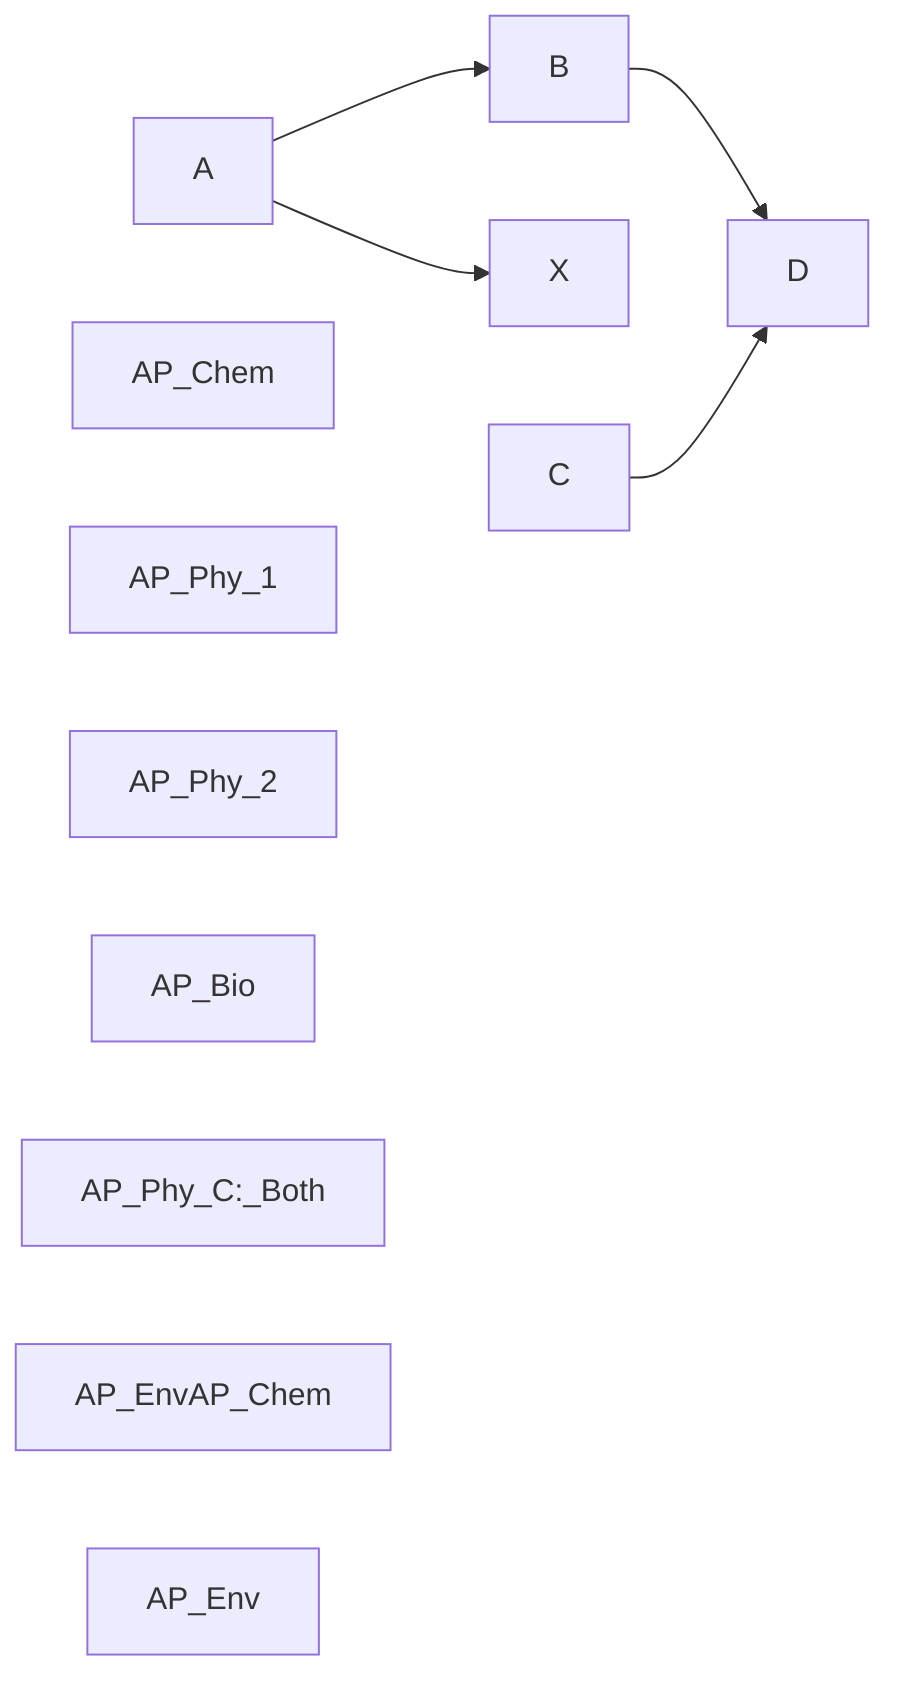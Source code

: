 graph LR;
    A-->B;
    A-->X;
    B-->D;
    C-->D;
    AP_Chem
AP_Phy_1
AP_Phy_2
AP_Bio
AP_Phy_C:_Both
AP_EnvAP_Chem
AP_Phy_1
AP_Phy_2
AP_Bio
AP_Phy_C:_Both
AP_Env